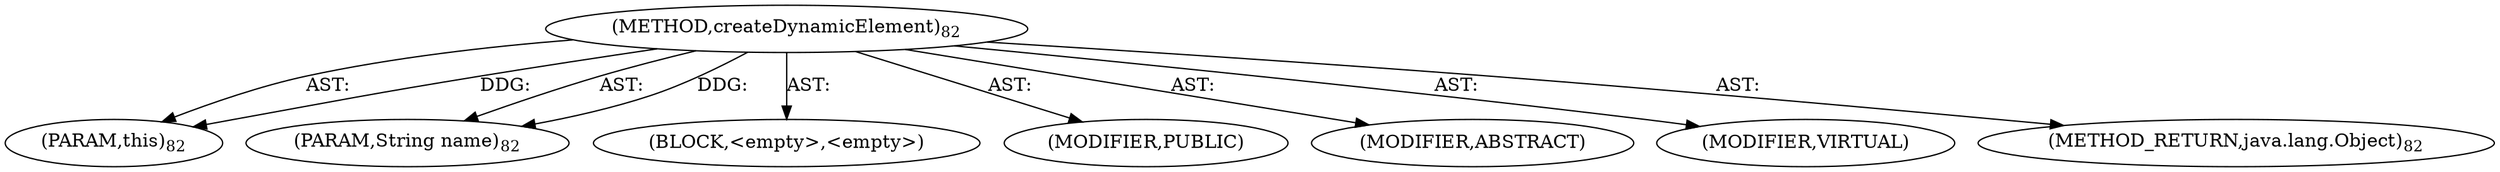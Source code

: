 digraph "createDynamicElement" {  
"111669149697" [label = <(METHOD,createDynamicElement)<SUB>82</SUB>> ]
"115964116995" [label = <(PARAM,this)<SUB>82</SUB>> ]
"115964116996" [label = <(PARAM,String name)<SUB>82</SUB>> ]
"25769803777" [label = <(BLOCK,&lt;empty&gt;,&lt;empty&gt;)> ]
"133143986179" [label = <(MODIFIER,PUBLIC)> ]
"133143986180" [label = <(MODIFIER,ABSTRACT)> ]
"133143986181" [label = <(MODIFIER,VIRTUAL)> ]
"128849018881" [label = <(METHOD_RETURN,java.lang.Object)<SUB>82</SUB>> ]
  "111669149697" -> "115964116995"  [ label = "AST: "] 
  "111669149697" -> "115964116996"  [ label = "AST: "] 
  "111669149697" -> "25769803777"  [ label = "AST: "] 
  "111669149697" -> "133143986179"  [ label = "AST: "] 
  "111669149697" -> "133143986180"  [ label = "AST: "] 
  "111669149697" -> "133143986181"  [ label = "AST: "] 
  "111669149697" -> "128849018881"  [ label = "AST: "] 
  "111669149697" -> "115964116995"  [ label = "DDG: "] 
  "111669149697" -> "115964116996"  [ label = "DDG: "] 
}

